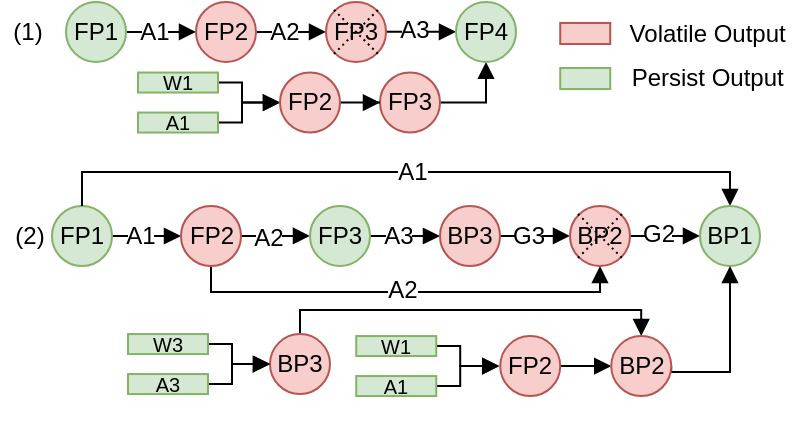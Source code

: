 <mxfile version="24.5.5" type="github">
  <diagram name="第 1 页" id="exxtyzK5mEHW63nPCY5l">
    <mxGraphModel dx="573" dy="330" grid="1" gridSize="10" guides="1" tooltips="1" connect="1" arrows="1" fold="1" page="1" pageScale="1" pageWidth="827" pageHeight="1169" math="0" shadow="0">
      <root>
        <mxCell id="0" />
        <mxCell id="1" parent="0" />
        <mxCell id="8KLUfpKSG-2EB14KAqdA-8" style="edgeStyle=orthogonalEdgeStyle;rounded=0;orthogonalLoop=1;jettySize=auto;html=1;entryX=0.5;entryY=1;entryDx=0;entryDy=0;endArrow=block;endFill=1;" edge="1" parent="1" source="8KLUfpKSG-2EB14KAqdA-9" target="8KLUfpKSG-2EB14KAqdA-133">
          <mxGeometry relative="1" as="geometry">
            <mxPoint x="399" y="222" as="targetPoint" />
          </mxGeometry>
        </mxCell>
        <mxCell id="8KLUfpKSG-2EB14KAqdA-9" value="FP3" style="ellipse;whiteSpace=wrap;html=1;aspect=fixed;fillColor=#f8cecc;strokeColor=#b85450;" vertex="1" parent="1">
          <mxGeometry x="400" y="227.27" width="30" height="30" as="geometry" />
        </mxCell>
        <mxCell id="8KLUfpKSG-2EB14KAqdA-15" style="edgeStyle=orthogonalEdgeStyle;rounded=0;orthogonalLoop=1;jettySize=auto;html=1;entryX=0;entryY=0.5;entryDx=0;entryDy=0;endArrow=block;endFill=1;" edge="1" parent="1" source="8KLUfpKSG-2EB14KAqdA-16">
          <mxGeometry relative="1" as="geometry">
            <Array as="points">
              <mxPoint x="331" y="232.27" />
              <mxPoint x="331" y="242.27" />
            </Array>
            <mxPoint x="350" y="242.27" as="targetPoint" />
          </mxGeometry>
        </mxCell>
        <mxCell id="8KLUfpKSG-2EB14KAqdA-16" value="&lt;p style=&quot;line-height: 100%;&quot;&gt;&lt;font style=&quot;font-size: 10px;&quot;&gt;W1&lt;/font&gt;&lt;/p&gt;" style="rounded=0;whiteSpace=wrap;html=1;align=center;fillColor=#d5e8d4;strokeColor=#82b366;" vertex="1" parent="1">
          <mxGeometry x="279" y="227.27" width="40" height="10" as="geometry" />
        </mxCell>
        <mxCell id="8KLUfpKSG-2EB14KAqdA-17" style="edgeStyle=orthogonalEdgeStyle;rounded=0;orthogonalLoop=1;jettySize=auto;html=1;entryX=0;entryY=0.5;entryDx=0;entryDy=0;endArrow=block;endFill=1;" edge="1" parent="1" source="8KLUfpKSG-2EB14KAqdA-18">
          <mxGeometry relative="1" as="geometry">
            <Array as="points">
              <mxPoint x="331" y="252.27" />
              <mxPoint x="331" y="242.27" />
            </Array>
            <mxPoint x="350" y="242.27" as="targetPoint" />
          </mxGeometry>
        </mxCell>
        <mxCell id="8KLUfpKSG-2EB14KAqdA-18" value="&lt;p style=&quot;line-height: 100%;&quot;&gt;&lt;font style=&quot;font-size: 10px;&quot;&gt;A1&lt;/font&gt;&lt;/p&gt;" style="rounded=0;whiteSpace=wrap;html=1;fillColor=#d5e8d4;strokeColor=#82b366;" vertex="1" parent="1">
          <mxGeometry x="279" y="247.27" width="40" height="10" as="geometry" />
        </mxCell>
        <mxCell id="8KLUfpKSG-2EB14KAqdA-19" style="edgeStyle=orthogonalEdgeStyle;rounded=0;orthogonalLoop=1;jettySize=auto;html=1;entryX=0;entryY=0.5;entryDx=0;entryDy=0;endArrow=block;endFill=1;" edge="1" parent="1" source="8KLUfpKSG-2EB14KAqdA-20" target="8KLUfpKSG-2EB14KAqdA-22">
          <mxGeometry relative="1" as="geometry" />
        </mxCell>
        <mxCell id="8KLUfpKSG-2EB14KAqdA-20" value="FP1" style="ellipse;whiteSpace=wrap;html=1;aspect=fixed;fillColor=#d5e8d4;strokeColor=#82b366;" vertex="1" parent="1">
          <mxGeometry x="236" y="294" width="30" height="30" as="geometry" />
        </mxCell>
        <mxCell id="8KLUfpKSG-2EB14KAqdA-21" style="edgeStyle=orthogonalEdgeStyle;rounded=0;orthogonalLoop=1;jettySize=auto;html=1;entryX=0;entryY=0.5;entryDx=0;entryDy=0;endArrow=block;endFill=1;" edge="1" parent="1" source="8KLUfpKSG-2EB14KAqdA-22" target="8KLUfpKSG-2EB14KAqdA-24">
          <mxGeometry relative="1" as="geometry" />
        </mxCell>
        <mxCell id="8KLUfpKSG-2EB14KAqdA-67" style="edgeStyle=orthogonalEdgeStyle;rounded=0;orthogonalLoop=1;jettySize=auto;html=1;entryX=0.5;entryY=1;entryDx=0;entryDy=0;exitX=0.5;exitY=1;exitDx=0;exitDy=0;endSize=6;endArrow=block;endFill=1;" edge="1" parent="1" source="8KLUfpKSG-2EB14KAqdA-22" target="8KLUfpKSG-2EB14KAqdA-62">
          <mxGeometry relative="1" as="geometry">
            <mxPoint x="305" y="324" as="sourcePoint" />
            <mxPoint x="454" y="324" as="targetPoint" />
            <Array as="points">
              <mxPoint x="316" y="337" />
              <mxPoint x="510" y="337" />
            </Array>
          </mxGeometry>
        </mxCell>
        <mxCell id="8KLUfpKSG-2EB14KAqdA-22" value="FP2" style="ellipse;whiteSpace=wrap;html=1;aspect=fixed;fillColor=#f8cecc;strokeColor=#b85450;" vertex="1" parent="1">
          <mxGeometry x="300.5" y="294" width="30" height="30" as="geometry" />
        </mxCell>
        <mxCell id="8KLUfpKSG-2EB14KAqdA-23" style="edgeStyle=orthogonalEdgeStyle;rounded=0;orthogonalLoop=1;jettySize=auto;html=1;entryX=0;entryY=0.5;entryDx=0;entryDy=0;endArrow=block;endFill=1;" edge="1" parent="1" source="8KLUfpKSG-2EB14KAqdA-24" target="8KLUfpKSG-2EB14KAqdA-25">
          <mxGeometry relative="1" as="geometry">
            <Array as="points">
              <mxPoint x="380" y="309" />
              <mxPoint x="380" y="309" />
            </Array>
          </mxGeometry>
        </mxCell>
        <mxCell id="8KLUfpKSG-2EB14KAqdA-70" style="edgeStyle=orthogonalEdgeStyle;rounded=0;orthogonalLoop=1;jettySize=auto;html=1;entryX=0.5;entryY=0;entryDx=0;entryDy=0;exitX=0.5;exitY=0;exitDx=0;exitDy=0;endArrow=block;endFill=1;" edge="1" parent="1" source="8KLUfpKSG-2EB14KAqdA-20" target="8KLUfpKSG-2EB14KAqdA-69">
          <mxGeometry relative="1" as="geometry">
            <Array as="points">
              <mxPoint x="251" y="277" />
              <mxPoint x="575" y="277" />
            </Array>
          </mxGeometry>
        </mxCell>
        <mxCell id="8KLUfpKSG-2EB14KAqdA-24" value="FP3" style="ellipse;whiteSpace=wrap;html=1;aspect=fixed;fillColor=#d5e8d4;strokeColor=#82b366;" vertex="1" parent="1">
          <mxGeometry x="365" y="293.97" width="30" height="30" as="geometry" />
        </mxCell>
        <mxCell id="8KLUfpKSG-2EB14KAqdA-63" style="edgeStyle=orthogonalEdgeStyle;rounded=0;orthogonalLoop=1;jettySize=auto;html=1;entryX=0;entryY=0.5;entryDx=0;entryDy=0;endArrow=block;endFill=1;" edge="1" parent="1" source="8KLUfpKSG-2EB14KAqdA-25" target="8KLUfpKSG-2EB14KAqdA-62">
          <mxGeometry relative="1" as="geometry">
            <Array as="points">
              <mxPoint x="438" y="309" />
            </Array>
          </mxGeometry>
        </mxCell>
        <mxCell id="8KLUfpKSG-2EB14KAqdA-25" value="BP3" style="ellipse;whiteSpace=wrap;html=1;aspect=fixed;fillColor=#f8cecc;strokeColor=#b85450;" vertex="1" parent="1">
          <mxGeometry x="430" y="294" width="30" height="30" as="geometry" />
        </mxCell>
        <mxCell id="8KLUfpKSG-2EB14KAqdA-91" style="edgeStyle=orthogonalEdgeStyle;rounded=0;orthogonalLoop=1;jettySize=auto;html=1;entryX=0.5;entryY=0;entryDx=0;entryDy=0;endArrow=block;endFill=1;exitX=0.5;exitY=0;exitDx=0;exitDy=0;" edge="1" parent="1" source="8KLUfpKSG-2EB14KAqdA-27" target="8KLUfpKSG-2EB14KAqdA-84">
          <mxGeometry relative="1" as="geometry">
            <mxPoint x="360" y="357.03" as="sourcePoint" />
            <mxPoint x="530.62" y="356.03" as="targetPoint" />
            <Array as="points">
              <mxPoint x="360" y="346.03" />
              <mxPoint x="531" y="346.03" />
            </Array>
          </mxGeometry>
        </mxCell>
        <mxCell id="8KLUfpKSG-2EB14KAqdA-27" value="BP3" style="ellipse;whiteSpace=wrap;html=1;aspect=fixed;fillColor=#f8cecc;strokeColor=#b85450;" vertex="1" parent="1">
          <mxGeometry x="345" y="358.03" width="30" height="30" as="geometry" />
        </mxCell>
        <mxCell id="8KLUfpKSG-2EB14KAqdA-33" style="edgeStyle=orthogonalEdgeStyle;rounded=0;orthogonalLoop=1;jettySize=auto;html=1;entryX=0;entryY=0.5;entryDx=0;entryDy=0;endArrow=block;endFill=1;" edge="1" parent="1" source="8KLUfpKSG-2EB14KAqdA-34" target="8KLUfpKSG-2EB14KAqdA-27">
          <mxGeometry relative="1" as="geometry">
            <Array as="points">
              <mxPoint x="326" y="363.03" />
              <mxPoint x="326" y="373.03" />
            </Array>
          </mxGeometry>
        </mxCell>
        <mxCell id="8KLUfpKSG-2EB14KAqdA-34" value="&lt;p style=&quot;line-height: 100%;&quot;&gt;&lt;font style=&quot;font-size: 10px;&quot;&gt;W3&lt;/font&gt;&lt;/p&gt;" style="rounded=0;whiteSpace=wrap;html=1;fillColor=#d5e8d4;strokeColor=#82b366;" vertex="1" parent="1">
          <mxGeometry x="274" y="358.03" width="40" height="10" as="geometry" />
        </mxCell>
        <mxCell id="8KLUfpKSG-2EB14KAqdA-35" style="edgeStyle=orthogonalEdgeStyle;rounded=0;orthogonalLoop=1;jettySize=auto;html=1;entryX=0;entryY=0.5;entryDx=0;entryDy=0;endArrow=block;endFill=1;" edge="1" parent="1" source="8KLUfpKSG-2EB14KAqdA-36" target="8KLUfpKSG-2EB14KAqdA-27">
          <mxGeometry relative="1" as="geometry">
            <Array as="points">
              <mxPoint x="326" y="383.03" />
              <mxPoint x="326" y="373.03" />
            </Array>
          </mxGeometry>
        </mxCell>
        <mxCell id="8KLUfpKSG-2EB14KAqdA-36" value="&lt;p style=&quot;line-height: 100%;&quot;&gt;&lt;font style=&quot;font-size: 10px;&quot;&gt;A3&lt;/font&gt;&lt;/p&gt;" style="rounded=0;whiteSpace=wrap;html=1;fillColor=#d5e8d4;strokeColor=#82b366;" vertex="1" parent="1">
          <mxGeometry x="274" y="378.03" width="40" height="10" as="geometry" />
        </mxCell>
        <mxCell id="8KLUfpKSG-2EB14KAqdA-37" value="(1)" style="text;html=1;align=center;verticalAlign=middle;whiteSpace=wrap;rounded=0;" vertex="1" parent="1">
          <mxGeometry x="214" y="191.97" width="20" height="30" as="geometry" />
        </mxCell>
        <mxCell id="8KLUfpKSG-2EB14KAqdA-38" value="(2)" style="text;html=1;align=center;verticalAlign=middle;whiteSpace=wrap;rounded=0;" vertex="1" parent="1">
          <mxGeometry x="210" y="293.97" width="30" height="30" as="geometry" />
        </mxCell>
        <mxCell id="8KLUfpKSG-2EB14KAqdA-59" style="edgeStyle=orthogonalEdgeStyle;rounded=0;orthogonalLoop=1;jettySize=auto;html=1;endArrow=block;endFill=1;" edge="1" parent="1" source="8KLUfpKSG-2EB14KAqdA-58" target="8KLUfpKSG-2EB14KAqdA-9">
          <mxGeometry relative="1" as="geometry" />
        </mxCell>
        <mxCell id="8KLUfpKSG-2EB14KAqdA-58" value="FP2" style="ellipse;whiteSpace=wrap;html=1;aspect=fixed;fillColor=#f8cecc;strokeColor=#b85450;" vertex="1" parent="1">
          <mxGeometry x="350" y="227.27" width="30" height="30" as="geometry" />
        </mxCell>
        <mxCell id="8KLUfpKSG-2EB14KAqdA-68" style="edgeStyle=orthogonalEdgeStyle;rounded=0;orthogonalLoop=1;jettySize=auto;html=1;endArrow=block;endFill=1;entryX=0;entryY=0.5;entryDx=0;entryDy=0;" edge="1" parent="1" source="8KLUfpKSG-2EB14KAqdA-62" target="8KLUfpKSG-2EB14KAqdA-69">
          <mxGeometry relative="1" as="geometry">
            <mxPoint x="490" y="309" as="targetPoint" />
          </mxGeometry>
        </mxCell>
        <mxCell id="8KLUfpKSG-2EB14KAqdA-62" value="BP2" style="ellipse;whiteSpace=wrap;html=1;aspect=fixed;fillColor=#f8cecc;strokeColor=#b85450;" vertex="1" parent="1">
          <mxGeometry x="495" y="293.97" width="30" height="30" as="geometry" />
        </mxCell>
        <mxCell id="8KLUfpKSG-2EB14KAqdA-65" style="rounded=0;orthogonalLoop=1;jettySize=auto;html=1;exitX=0;exitY=0;exitDx=0;exitDy=0;entryX=0.86;entryY=0.868;entryDx=0;entryDy=0;strokeWidth=1;dashed=1;endArrow=none;endFill=0;dashPattern=1 2;entryPerimeter=0;" edge="1" parent="1">
          <mxGeometry relative="1" as="geometry">
            <mxPoint x="499" y="297.97" as="sourcePoint" />
            <mxPoint x="521" y="319.97" as="targetPoint" />
          </mxGeometry>
        </mxCell>
        <mxCell id="8KLUfpKSG-2EB14KAqdA-66" style="rounded=0;orthogonalLoop=1;jettySize=auto;html=1;exitX=0;exitY=1;exitDx=0;exitDy=0;entryX=0.859;entryY=0.132;entryDx=0;entryDy=0;dashed=1;endArrow=none;endFill=0;dashPattern=1 2;entryPerimeter=0;" edge="1" parent="1">
          <mxGeometry relative="1" as="geometry">
            <mxPoint x="499" y="319.97" as="sourcePoint" />
            <mxPoint x="521" y="297.97" as="targetPoint" />
          </mxGeometry>
        </mxCell>
        <mxCell id="8KLUfpKSG-2EB14KAqdA-69" value="BP1" style="ellipse;whiteSpace=wrap;html=1;aspect=fixed;fillColor=#d5e8d4;strokeColor=#82b366;" vertex="1" parent="1">
          <mxGeometry x="560" y="293.97" width="30" height="30" as="geometry" />
        </mxCell>
        <mxCell id="8KLUfpKSG-2EB14KAqdA-72" value="A2" style="text;html=1;align=center;verticalAlign=middle;whiteSpace=wrap;rounded=0;fillColor=default;" vertex="1" parent="1">
          <mxGeometry x="404" y="331" width="15" height="9.97" as="geometry" />
        </mxCell>
        <mxCell id="8KLUfpKSG-2EB14KAqdA-75" value="A1" style="text;html=1;align=center;verticalAlign=middle;whiteSpace=wrap;rounded=0;fillColor=default;" vertex="1" parent="1">
          <mxGeometry x="409" y="267" width="15" height="20" as="geometry" />
        </mxCell>
        <mxCell id="8KLUfpKSG-2EB14KAqdA-76" value="G2" style="text;html=1;align=center;verticalAlign=middle;whiteSpace=wrap;rounded=0;fillColor=default;" vertex="1" parent="1">
          <mxGeometry x="533" y="297.97" width="13" height="20" as="geometry" />
        </mxCell>
        <mxCell id="8KLUfpKSG-2EB14KAqdA-79" style="edgeStyle=orthogonalEdgeStyle;rounded=0;orthogonalLoop=1;jettySize=auto;html=1;entryX=0;entryY=0.5;entryDx=0;entryDy=0;endArrow=block;endFill=1;" edge="1" parent="1" source="8KLUfpKSG-2EB14KAqdA-80">
          <mxGeometry relative="1" as="geometry">
            <Array as="points">
              <mxPoint x="440.12" y="364.03" />
              <mxPoint x="440.12" y="374.03" />
            </Array>
            <mxPoint x="459.61" y="374.03" as="targetPoint" />
          </mxGeometry>
        </mxCell>
        <mxCell id="8KLUfpKSG-2EB14KAqdA-80" value="&lt;p style=&quot;line-height: 100%;&quot;&gt;&lt;font style=&quot;font-size: 10px;&quot;&gt;W1&lt;/font&gt;&lt;/p&gt;" style="rounded=0;whiteSpace=wrap;html=1;fillColor=#d5e8d4;strokeColor=#82b366;" vertex="1" parent="1">
          <mxGeometry x="388.12" y="359.03" width="40" height="10" as="geometry" />
        </mxCell>
        <mxCell id="8KLUfpKSG-2EB14KAqdA-81" style="edgeStyle=orthogonalEdgeStyle;rounded=0;orthogonalLoop=1;jettySize=auto;html=1;entryX=0;entryY=0.5;entryDx=0;entryDy=0;endArrow=block;endFill=1;" edge="1" parent="1" source="8KLUfpKSG-2EB14KAqdA-82">
          <mxGeometry relative="1" as="geometry">
            <Array as="points">
              <mxPoint x="440.12" y="384.03" />
              <mxPoint x="440.12" y="374.03" />
            </Array>
            <mxPoint x="459.61" y="374.03" as="targetPoint" />
          </mxGeometry>
        </mxCell>
        <mxCell id="8KLUfpKSG-2EB14KAqdA-82" value="&lt;p style=&quot;line-height: 100%;&quot;&gt;&lt;font style=&quot;font-size: 10px;&quot;&gt;A1&lt;/font&gt;&lt;/p&gt;" style="rounded=0;whiteSpace=wrap;html=1;fillColor=#d5e8d4;strokeColor=#82b366;" vertex="1" parent="1">
          <mxGeometry x="388.12" y="379.03" width="40" height="10" as="geometry" />
        </mxCell>
        <mxCell id="8KLUfpKSG-2EB14KAqdA-85" style="rounded=0;orthogonalLoop=1;jettySize=auto;html=1;entryX=0;entryY=0.5;entryDx=0;entryDy=0;exitX=1;exitY=0.5;exitDx=0;exitDy=0;endArrow=block;endFill=1;" edge="1" parent="1" source="8KLUfpKSG-2EB14KAqdA-83" target="8KLUfpKSG-2EB14KAqdA-84">
          <mxGeometry relative="1" as="geometry">
            <mxPoint x="514.87" y="355.03" as="targetPoint" />
          </mxGeometry>
        </mxCell>
        <mxCell id="8KLUfpKSG-2EB14KAqdA-83" value="FP2" style="ellipse;whiteSpace=wrap;html=1;aspect=fixed;fillColor=#f8cecc;strokeColor=#b85450;" vertex="1" parent="1">
          <mxGeometry x="460.12" y="359.03" width="30" height="30" as="geometry" />
        </mxCell>
        <mxCell id="8KLUfpKSG-2EB14KAqdA-86" style="edgeStyle=orthogonalEdgeStyle;rounded=0;orthogonalLoop=1;jettySize=auto;html=1;entryX=0.5;entryY=1;entryDx=0;entryDy=0;endArrow=block;endFill=1;exitX=1;exitY=0.5;exitDx=0;exitDy=0;" edge="1" parent="1" source="8KLUfpKSG-2EB14KAqdA-84" target="8KLUfpKSG-2EB14KAqdA-69">
          <mxGeometry relative="1" as="geometry">
            <Array as="points">
              <mxPoint x="575" y="377" />
            </Array>
          </mxGeometry>
        </mxCell>
        <mxCell id="8KLUfpKSG-2EB14KAqdA-84" value="BP2" style="ellipse;whiteSpace=wrap;html=1;aspect=fixed;fillColor=#f8cecc;strokeColor=#b85450;" vertex="1" parent="1">
          <mxGeometry x="515.62" y="359.03" width="30" height="30" as="geometry" />
        </mxCell>
        <mxCell id="8KLUfpKSG-2EB14KAqdA-116" value="" style="rounded=0;whiteSpace=wrap;html=1;fillColor=#f8cecc;strokeColor=#b85450;" vertex="1" parent="1">
          <mxGeometry x="490.12" y="202.48" width="25" height="10.53" as="geometry" />
        </mxCell>
        <mxCell id="8KLUfpKSG-2EB14KAqdA-117" value="" style="rounded=0;whiteSpace=wrap;html=1;fillColor=#d5e8d4;strokeColor=#82b366;" vertex="1" parent="1">
          <mxGeometry x="490.12" y="225.01" width="25" height="10.53" as="geometry" />
        </mxCell>
        <mxCell id="8KLUfpKSG-2EB14KAqdA-118" value="Volatile Output&amp;nbsp;" style="text;html=1;align=center;verticalAlign=middle;whiteSpace=wrap;rounded=0;" vertex="1" parent="1">
          <mxGeometry x="522.12" y="200.75" width="87" height="14" as="geometry" />
        </mxCell>
        <mxCell id="8KLUfpKSG-2EB14KAqdA-119" value="Persist Output&amp;nbsp;" style="text;html=1;align=center;verticalAlign=middle;whiteSpace=wrap;rounded=0;" vertex="1" parent="1">
          <mxGeometry x="522.12" y="223.27" width="87" height="14" as="geometry" />
        </mxCell>
        <mxCell id="8KLUfpKSG-2EB14KAqdA-120" value="G3" style="text;html=1;align=center;verticalAlign=middle;whiteSpace=wrap;rounded=0;fillColor=default;" vertex="1" parent="1">
          <mxGeometry x="468" y="298.97" width="13" height="20" as="geometry" />
        </mxCell>
        <mxCell id="8KLUfpKSG-2EB14KAqdA-122" value="A3" style="text;html=1;align=center;verticalAlign=middle;whiteSpace=wrap;rounded=0;fillColor=default;" vertex="1" parent="1">
          <mxGeometry x="403" y="299" width="13" height="20" as="geometry" />
        </mxCell>
        <mxCell id="8KLUfpKSG-2EB14KAqdA-123" value="A2" style="text;html=1;align=center;verticalAlign=middle;whiteSpace=wrap;rounded=0;fillColor=default;" vertex="1" parent="1">
          <mxGeometry x="338" y="299.97" width="13" height="20" as="geometry" />
        </mxCell>
        <mxCell id="8KLUfpKSG-2EB14KAqdA-124" value="A1" style="text;html=1;align=center;verticalAlign=middle;whiteSpace=wrap;rounded=0;fillColor=default;" vertex="1" parent="1">
          <mxGeometry x="274" y="299" width="13" height="20" as="geometry" />
        </mxCell>
        <mxCell id="8KLUfpKSG-2EB14KAqdA-125" style="edgeStyle=orthogonalEdgeStyle;rounded=0;orthogonalLoop=1;jettySize=auto;html=1;entryX=0;entryY=0.5;entryDx=0;entryDy=0;endArrow=block;endFill=1;" edge="1" parent="1" source="8KLUfpKSG-2EB14KAqdA-126" target="8KLUfpKSG-2EB14KAqdA-128">
          <mxGeometry relative="1" as="geometry">
            <Array as="points">
              <mxPoint x="258" y="206.97" />
              <mxPoint x="258" y="206.97" />
            </Array>
          </mxGeometry>
        </mxCell>
        <mxCell id="8KLUfpKSG-2EB14KAqdA-126" value="FP1" style="ellipse;whiteSpace=wrap;html=1;aspect=fixed;fillColor=#d5e8d4;strokeColor=#82b366;" vertex="1" parent="1">
          <mxGeometry x="243" y="191.94" width="30" height="30" as="geometry" />
        </mxCell>
        <mxCell id="8KLUfpKSG-2EB14KAqdA-127" style="edgeStyle=orthogonalEdgeStyle;rounded=0;orthogonalLoop=1;jettySize=auto;html=1;entryX=0;entryY=0.5;entryDx=0;entryDy=0;endArrow=block;endFill=1;" edge="1" parent="1" source="8KLUfpKSG-2EB14KAqdA-128" target="8KLUfpKSG-2EB14KAqdA-130">
          <mxGeometry relative="1" as="geometry">
            <Array as="points">
              <mxPoint x="316" y="206.97" />
            </Array>
          </mxGeometry>
        </mxCell>
        <mxCell id="8KLUfpKSG-2EB14KAqdA-128" value="FP2" style="ellipse;whiteSpace=wrap;html=1;aspect=fixed;fillColor=#f8cecc;strokeColor=#b85450;" vertex="1" parent="1">
          <mxGeometry x="308" y="191.97" width="30" height="30" as="geometry" />
        </mxCell>
        <mxCell id="8KLUfpKSG-2EB14KAqdA-129" style="edgeStyle=orthogonalEdgeStyle;rounded=0;orthogonalLoop=1;jettySize=auto;html=1;endArrow=block;endFill=1;entryX=0;entryY=0.5;entryDx=0;entryDy=0;" edge="1" parent="1" source="8KLUfpKSG-2EB14KAqdA-130" target="8KLUfpKSG-2EB14KAqdA-133">
          <mxGeometry relative="1" as="geometry">
            <mxPoint x="368" y="206.97" as="targetPoint" />
          </mxGeometry>
        </mxCell>
        <mxCell id="8KLUfpKSG-2EB14KAqdA-130" value="FP3" style="ellipse;whiteSpace=wrap;html=1;aspect=fixed;fillColor=#f8cecc;strokeColor=#b85450;" vertex="1" parent="1">
          <mxGeometry x="373" y="191.94" width="30" height="30" as="geometry" />
        </mxCell>
        <mxCell id="8KLUfpKSG-2EB14KAqdA-131" style="rounded=0;orthogonalLoop=1;jettySize=auto;html=1;exitX=0;exitY=0;exitDx=0;exitDy=0;entryX=0.86;entryY=0.868;entryDx=0;entryDy=0;strokeWidth=1;dashed=1;endArrow=none;endFill=0;dashPattern=1 2;entryPerimeter=0;" edge="1" parent="1">
          <mxGeometry relative="1" as="geometry">
            <mxPoint x="377" y="195.94" as="sourcePoint" />
            <mxPoint x="399" y="217.94" as="targetPoint" />
          </mxGeometry>
        </mxCell>
        <mxCell id="8KLUfpKSG-2EB14KAqdA-132" style="rounded=0;orthogonalLoop=1;jettySize=auto;html=1;exitX=0;exitY=1;exitDx=0;exitDy=0;entryX=0.859;entryY=0.132;entryDx=0;entryDy=0;dashed=1;endArrow=none;endFill=0;dashPattern=1 2;entryPerimeter=0;" edge="1" parent="1">
          <mxGeometry relative="1" as="geometry">
            <mxPoint x="377" y="217.94" as="sourcePoint" />
            <mxPoint x="399" y="195.94" as="targetPoint" />
          </mxGeometry>
        </mxCell>
        <mxCell id="8KLUfpKSG-2EB14KAqdA-133" value="FP4" style="ellipse;whiteSpace=wrap;html=1;aspect=fixed;fillColor=#d5e8d4;strokeColor=#82b366;" vertex="1" parent="1">
          <mxGeometry x="438" y="191.94" width="30" height="30" as="geometry" />
        </mxCell>
        <mxCell id="8KLUfpKSG-2EB14KAqdA-134" value="A3" style="text;html=1;align=center;verticalAlign=middle;whiteSpace=wrap;rounded=0;fillColor=default;" vertex="1" parent="1">
          <mxGeometry x="411" y="195.94" width="13" height="20" as="geometry" />
        </mxCell>
        <mxCell id="8KLUfpKSG-2EB14KAqdA-135" value="A2" style="text;html=1;align=center;verticalAlign=middle;whiteSpace=wrap;rounded=0;fillColor=default;" vertex="1" parent="1">
          <mxGeometry x="346" y="196.94" width="13" height="20" as="geometry" />
        </mxCell>
        <mxCell id="8KLUfpKSG-2EB14KAqdA-136" value="A1" style="text;html=1;align=center;verticalAlign=middle;whiteSpace=wrap;rounded=0;fillColor=default;" vertex="1" parent="1">
          <mxGeometry x="281" y="196.97" width="13" height="20" as="geometry" />
        </mxCell>
      </root>
    </mxGraphModel>
  </diagram>
</mxfile>
